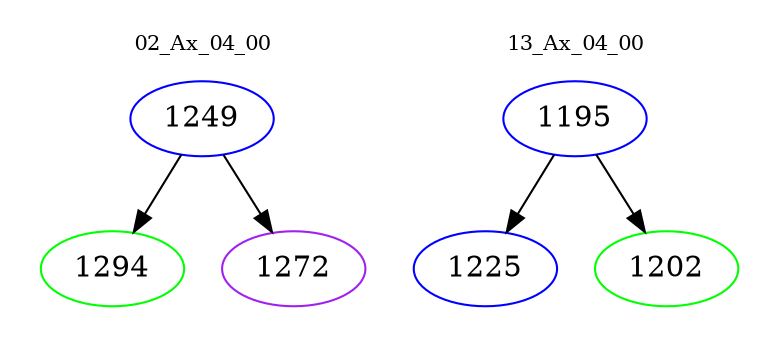 digraph{
subgraph cluster_0 {
color = white
label = "02_Ax_04_00";
fontsize=10;
T0_1249 [label="1249", color="blue"]
T0_1249 -> T0_1294 [color="black"]
T0_1294 [label="1294", color="green"]
T0_1249 -> T0_1272 [color="black"]
T0_1272 [label="1272", color="purple"]
}
subgraph cluster_1 {
color = white
label = "13_Ax_04_00";
fontsize=10;
T1_1195 [label="1195", color="blue"]
T1_1195 -> T1_1225 [color="black"]
T1_1225 [label="1225", color="blue"]
T1_1195 -> T1_1202 [color="black"]
T1_1202 [label="1202", color="green"]
}
}
